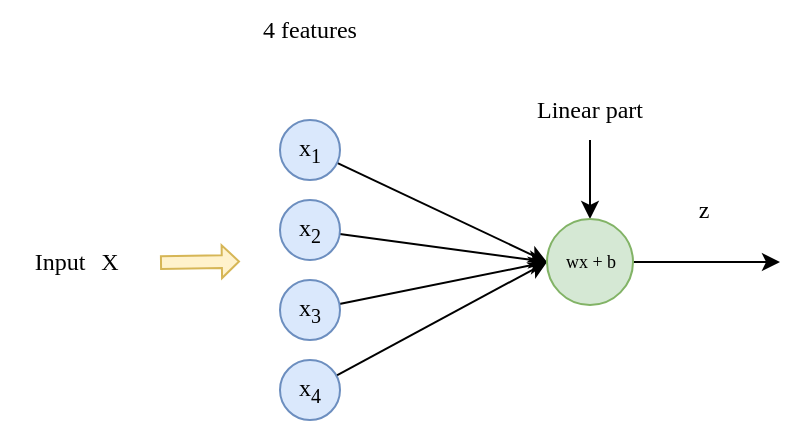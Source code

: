 <mxfile version="17.5.0" type="device"><diagram id="W5IDmV7KTANudIecoCQY" name="Page-1"><mxGraphModel dx="259" dy="393" grid="1" gridSize="10" guides="1" tooltips="1" connect="1" arrows="1" fold="1" page="1" pageScale="1" pageWidth="827" pageHeight="1169" math="0" shadow="0"><root><mxCell id="0"/><mxCell id="1" parent="0"/><mxCell id="GIVxM0YQ8rVUFKYHvwqC-2" style="rounded=0;orthogonalLoop=1;jettySize=auto;html=1;entryX=0;entryY=0.5;entryDx=0;entryDy=0;" parent="1" source="0Oudpx16BQOdn3Qg5jgl-1" target="GIVxM0YQ8rVUFKYHvwqC-1" edge="1"><mxGeometry relative="1" as="geometry"/></mxCell><mxCell id="0Oudpx16BQOdn3Qg5jgl-1" value="x&lt;sub&gt;1&lt;/sub&gt;" style="ellipse;whiteSpace=wrap;html=1;aspect=fixed;fillColor=#dae8fc;strokeColor=#6c8ebf;fontFamily=Lucida Console;" parent="1" vertex="1"><mxGeometry x="150" y="310" width="30" height="30" as="geometry"/></mxCell><mxCell id="GIVxM0YQ8rVUFKYHvwqC-3" style="edgeStyle=none;rounded=0;orthogonalLoop=1;jettySize=auto;html=1;entryX=0;entryY=0.5;entryDx=0;entryDy=0;" parent="1" source="0Oudpx16BQOdn3Qg5jgl-2" target="GIVxM0YQ8rVUFKYHvwqC-1" edge="1"><mxGeometry relative="1" as="geometry"/></mxCell><mxCell id="0Oudpx16BQOdn3Qg5jgl-2" value="x&lt;sub&gt;2&lt;/sub&gt;" style="ellipse;whiteSpace=wrap;html=1;aspect=fixed;fillColor=#dae8fc;strokeColor=#6c8ebf;fontFamily=Lucida Console;" parent="1" vertex="1"><mxGeometry x="150" y="350" width="30" height="30" as="geometry"/></mxCell><mxCell id="GIVxM0YQ8rVUFKYHvwqC-4" style="edgeStyle=none;rounded=0;orthogonalLoop=1;jettySize=auto;html=1;entryX=0;entryY=0.5;entryDx=0;entryDy=0;" parent="1" source="0Oudpx16BQOdn3Qg5jgl-3" target="GIVxM0YQ8rVUFKYHvwqC-1" edge="1"><mxGeometry relative="1" as="geometry"/></mxCell><mxCell id="0Oudpx16BQOdn3Qg5jgl-3" value="x&lt;sub&gt;3&lt;/sub&gt;" style="ellipse;whiteSpace=wrap;html=1;aspect=fixed;fillColor=#dae8fc;strokeColor=#6c8ebf;fontFamily=Lucida Console;" parent="1" vertex="1"><mxGeometry x="150" y="390" width="30" height="30" as="geometry"/></mxCell><mxCell id="GIVxM0YQ8rVUFKYHvwqC-5" style="edgeStyle=none;rounded=0;orthogonalLoop=1;jettySize=auto;html=1;entryX=0;entryY=0.5;entryDx=0;entryDy=0;" parent="1" source="0Oudpx16BQOdn3Qg5jgl-4" target="GIVxM0YQ8rVUFKYHvwqC-1" edge="1"><mxGeometry relative="1" as="geometry"/></mxCell><mxCell id="0Oudpx16BQOdn3Qg5jgl-4" value="x&lt;sub&gt;4&lt;/sub&gt;" style="ellipse;whiteSpace=wrap;html=1;aspect=fixed;fillColor=#dae8fc;strokeColor=#6c8ebf;fontFamily=Lucida Console;" parent="1" vertex="1"><mxGeometry x="150" y="430" width="30" height="30" as="geometry"/></mxCell><mxCell id="0Oudpx16BQOdn3Qg5jgl-103" value="Input" style="text;html=1;strokeColor=none;fillColor=none;align=center;verticalAlign=middle;whiteSpace=wrap;rounded=0;fontFamily=Lucida Console;" parent="1" vertex="1"><mxGeometry x="10" y="366" width="60" height="30" as="geometry"/></mxCell><mxCell id="0Oudpx16BQOdn3Qg5jgl-104" value="" style="shape=flexArrow;endArrow=classic;html=1;rounded=0;fontFamily=Lucida Console;fillColor=#fff2cc;strokeColor=#d6b656;width=6.387;endSize=2.528;endWidth=9.011;" parent="1" edge="1"><mxGeometry width="50" height="50" relative="1" as="geometry"><mxPoint x="90" y="381.28" as="sourcePoint"/><mxPoint x="130" y="380.71" as="targetPoint"/></mxGeometry></mxCell><mxCell id="0Oudpx16BQOdn3Qg5jgl-122" value="4 features" style="text;html=1;strokeColor=none;fillColor=none;align=center;verticalAlign=middle;whiteSpace=wrap;rounded=0;fontFamily=Lucida Console;" parent="1" vertex="1"><mxGeometry x="125" y="250" width="80" height="30" as="geometry"/></mxCell><mxCell id="0Oudpx16BQOdn3Qg5jgl-124" value="X" style="text;html=1;strokeColor=none;fillColor=none;align=center;verticalAlign=middle;whiteSpace=wrap;rounded=0;fontFamily=Lucida Console;" parent="1" vertex="1"><mxGeometry x="50" y="366" width="30" height="30" as="geometry"/></mxCell><mxCell id="GIVxM0YQ8rVUFKYHvwqC-7" style="edgeStyle=none;rounded=0;orthogonalLoop=1;jettySize=auto;html=1;" parent="1" source="GIVxM0YQ8rVUFKYHvwqC-6" target="GIVxM0YQ8rVUFKYHvwqC-1" edge="1"><mxGeometry relative="1" as="geometry"/></mxCell><mxCell id="GIVxM0YQ8rVUFKYHvwqC-8" style="edgeStyle=none;rounded=0;orthogonalLoop=1;jettySize=auto;html=1;fontSize=9;" parent="1" source="GIVxM0YQ8rVUFKYHvwqC-1" edge="1"><mxGeometry relative="1" as="geometry"><mxPoint x="400" y="381" as="targetPoint"/></mxGeometry></mxCell><mxCell id="GIVxM0YQ8rVUFKYHvwqC-1" value="wx + b" style="ellipse;whiteSpace=wrap;html=1;aspect=fixed;fillColor=#d5e8d4;strokeColor=#82b366;fontFamily=Lucida Console;fontSize=9;" parent="1" vertex="1"><mxGeometry x="283.5" y="359.5" width="43" height="43" as="geometry"/></mxCell><mxCell id="GIVxM0YQ8rVUFKYHvwqC-6" value="Linear part" style="text;html=1;strokeColor=none;fillColor=none;align=center;verticalAlign=middle;whiteSpace=wrap;rounded=0;fontFamily=Lucida Console;" parent="1" vertex="1"><mxGeometry x="265" y="290" width="80" height="30" as="geometry"/></mxCell><mxCell id="5G9HYRIN8KgdcEfRet7r-1" value="z" style="text;html=1;strokeColor=none;fillColor=none;align=center;verticalAlign=middle;whiteSpace=wrap;rounded=0;fontFamily=Lucida Console;" vertex="1" parent="1"><mxGeometry x="345" y="340" width="33.5" height="30" as="geometry"/></mxCell></root></mxGraphModel></diagram></mxfile>